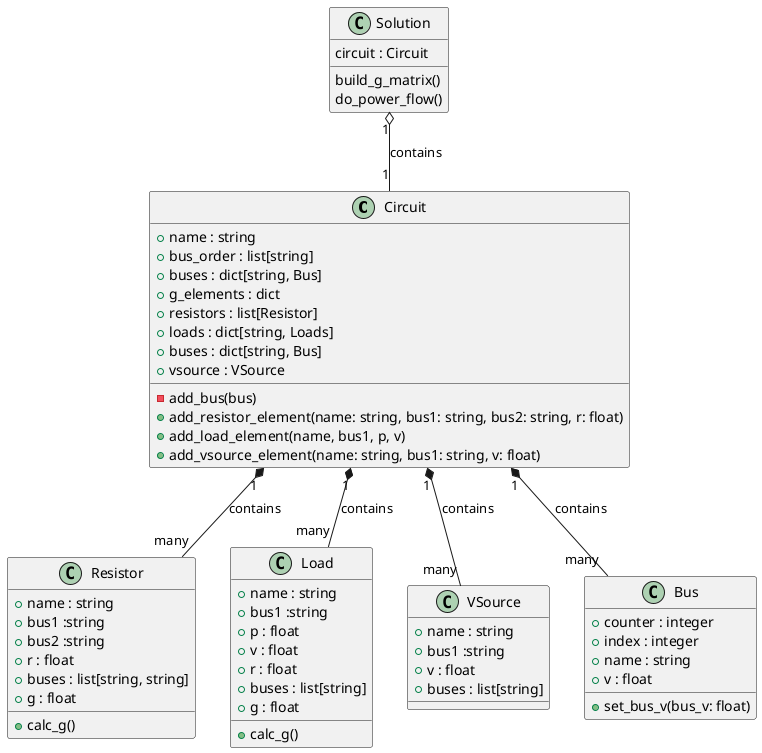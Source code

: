 @startuml

Circuit "1" *-- "many" Resistor : contains
Circuit "1" *-- "many" Load : contains
Circuit "1" *-- "many" VSource : contains
Circuit "1" *-- "many" Bus : contains
Solution "1" o-- "1" Circuit : contains


class Circuit {
    +name : string
    +bus_order : list[string]
    +buses : dict[string, Bus]
    +g_elements : dict
    +resistors : list[Resistor]
    +loads : dict[string, Loads]
    +buses : dict[string, Bus]
    +vsource : VSource
    -add_bus(bus)
    +add_resistor_element(name: string, bus1: string, bus2: string, r: float)
    +add_load_element(name, bus1, p, v)
    +add_vsource_element(name: string, bus1: string, v: float)
}

class Bus {
    +counter : integer
    +index : integer
    +name : string
    +v : float
    +set_bus_v(bus_v: float)
}

class Load {
    +name : string
    +bus1 :string
    +p : float
    +v : float
    +r : float
    +buses : list[string]
    +g : float
    +calc_g()
}

class Resistor {
    +name : string
    +bus1 :string
    +bus2 :string
    +r : float
    +buses : list[string, string]
    +g : float
    +calc_g()
}

class VSource {
    +name : string
    +bus1 :string
    +v : float
    +buses : list[string]
}

class Solution {
    circuit : Circuit
    build_g_matrix()
    do_power_flow()
}

@enduml
